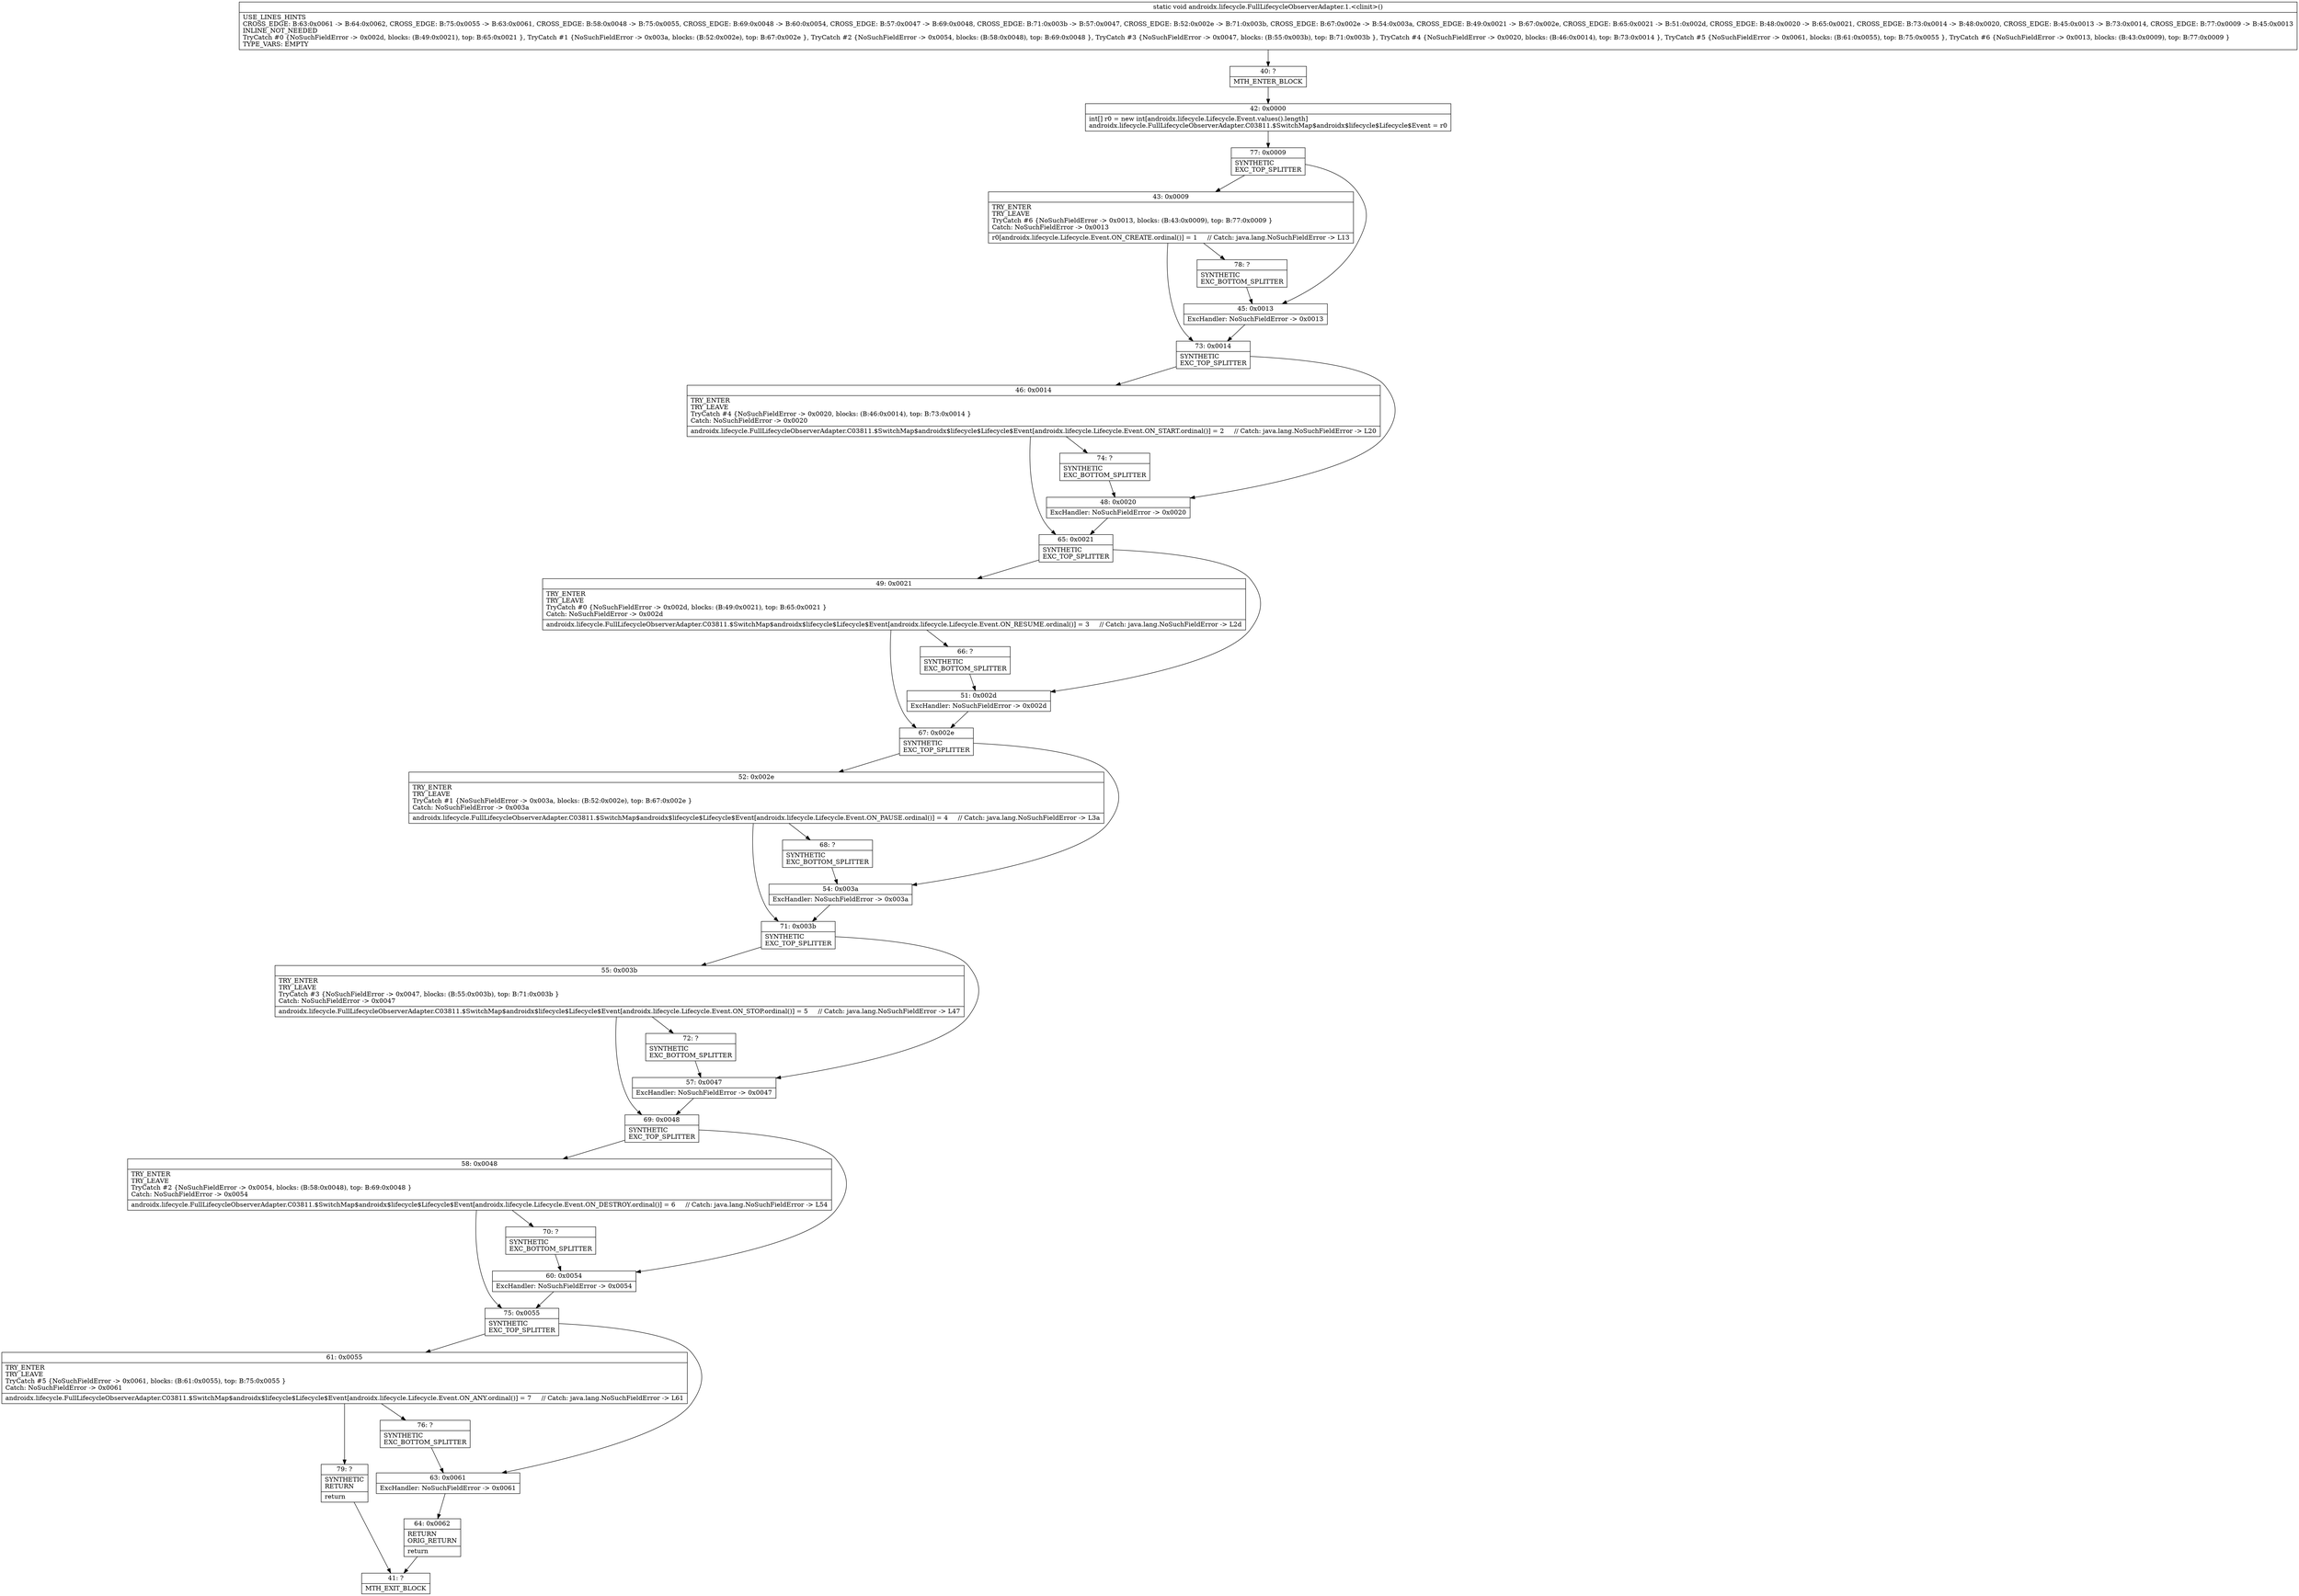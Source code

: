 digraph "CFG forandroidx.lifecycle.FullLifecycleObserverAdapter.1.\<clinit\>()V" {
Node_40 [shape=record,label="{40\:\ ?|MTH_ENTER_BLOCK\l}"];
Node_42 [shape=record,label="{42\:\ 0x0000|int[] r0 = new int[androidx.lifecycle.Lifecycle.Event.values().length]\landroidx.lifecycle.FullLifecycleObserverAdapter.C03811.$SwitchMap$androidx$lifecycle$Lifecycle$Event = r0\l}"];
Node_77 [shape=record,label="{77\:\ 0x0009|SYNTHETIC\lEXC_TOP_SPLITTER\l}"];
Node_43 [shape=record,label="{43\:\ 0x0009|TRY_ENTER\lTRY_LEAVE\lTryCatch #6 \{NoSuchFieldError \-\> 0x0013, blocks: (B:43:0x0009), top: B:77:0x0009 \}\lCatch: NoSuchFieldError \-\> 0x0013\l|r0[androidx.lifecycle.Lifecycle.Event.ON_CREATE.ordinal()] = 1     \/\/ Catch: java.lang.NoSuchFieldError \-\> L13\l}"];
Node_73 [shape=record,label="{73\:\ 0x0014|SYNTHETIC\lEXC_TOP_SPLITTER\l}"];
Node_46 [shape=record,label="{46\:\ 0x0014|TRY_ENTER\lTRY_LEAVE\lTryCatch #4 \{NoSuchFieldError \-\> 0x0020, blocks: (B:46:0x0014), top: B:73:0x0014 \}\lCatch: NoSuchFieldError \-\> 0x0020\l|androidx.lifecycle.FullLifecycleObserverAdapter.C03811.$SwitchMap$androidx$lifecycle$Lifecycle$Event[androidx.lifecycle.Lifecycle.Event.ON_START.ordinal()] = 2     \/\/ Catch: java.lang.NoSuchFieldError \-\> L20\l}"];
Node_65 [shape=record,label="{65\:\ 0x0021|SYNTHETIC\lEXC_TOP_SPLITTER\l}"];
Node_49 [shape=record,label="{49\:\ 0x0021|TRY_ENTER\lTRY_LEAVE\lTryCatch #0 \{NoSuchFieldError \-\> 0x002d, blocks: (B:49:0x0021), top: B:65:0x0021 \}\lCatch: NoSuchFieldError \-\> 0x002d\l|androidx.lifecycle.FullLifecycleObserverAdapter.C03811.$SwitchMap$androidx$lifecycle$Lifecycle$Event[androidx.lifecycle.Lifecycle.Event.ON_RESUME.ordinal()] = 3     \/\/ Catch: java.lang.NoSuchFieldError \-\> L2d\l}"];
Node_66 [shape=record,label="{66\:\ ?|SYNTHETIC\lEXC_BOTTOM_SPLITTER\l}"];
Node_67 [shape=record,label="{67\:\ 0x002e|SYNTHETIC\lEXC_TOP_SPLITTER\l}"];
Node_52 [shape=record,label="{52\:\ 0x002e|TRY_ENTER\lTRY_LEAVE\lTryCatch #1 \{NoSuchFieldError \-\> 0x003a, blocks: (B:52:0x002e), top: B:67:0x002e \}\lCatch: NoSuchFieldError \-\> 0x003a\l|androidx.lifecycle.FullLifecycleObserverAdapter.C03811.$SwitchMap$androidx$lifecycle$Lifecycle$Event[androidx.lifecycle.Lifecycle.Event.ON_PAUSE.ordinal()] = 4     \/\/ Catch: java.lang.NoSuchFieldError \-\> L3a\l}"];
Node_68 [shape=record,label="{68\:\ ?|SYNTHETIC\lEXC_BOTTOM_SPLITTER\l}"];
Node_71 [shape=record,label="{71\:\ 0x003b|SYNTHETIC\lEXC_TOP_SPLITTER\l}"];
Node_55 [shape=record,label="{55\:\ 0x003b|TRY_ENTER\lTRY_LEAVE\lTryCatch #3 \{NoSuchFieldError \-\> 0x0047, blocks: (B:55:0x003b), top: B:71:0x003b \}\lCatch: NoSuchFieldError \-\> 0x0047\l|androidx.lifecycle.FullLifecycleObserverAdapter.C03811.$SwitchMap$androidx$lifecycle$Lifecycle$Event[androidx.lifecycle.Lifecycle.Event.ON_STOP.ordinal()] = 5     \/\/ Catch: java.lang.NoSuchFieldError \-\> L47\l}"];
Node_69 [shape=record,label="{69\:\ 0x0048|SYNTHETIC\lEXC_TOP_SPLITTER\l}"];
Node_58 [shape=record,label="{58\:\ 0x0048|TRY_ENTER\lTRY_LEAVE\lTryCatch #2 \{NoSuchFieldError \-\> 0x0054, blocks: (B:58:0x0048), top: B:69:0x0048 \}\lCatch: NoSuchFieldError \-\> 0x0054\l|androidx.lifecycle.FullLifecycleObserverAdapter.C03811.$SwitchMap$androidx$lifecycle$Lifecycle$Event[androidx.lifecycle.Lifecycle.Event.ON_DESTROY.ordinal()] = 6     \/\/ Catch: java.lang.NoSuchFieldError \-\> L54\l}"];
Node_70 [shape=record,label="{70\:\ ?|SYNTHETIC\lEXC_BOTTOM_SPLITTER\l}"];
Node_75 [shape=record,label="{75\:\ 0x0055|SYNTHETIC\lEXC_TOP_SPLITTER\l}"];
Node_61 [shape=record,label="{61\:\ 0x0055|TRY_ENTER\lTRY_LEAVE\lTryCatch #5 \{NoSuchFieldError \-\> 0x0061, blocks: (B:61:0x0055), top: B:75:0x0055 \}\lCatch: NoSuchFieldError \-\> 0x0061\l|androidx.lifecycle.FullLifecycleObserverAdapter.C03811.$SwitchMap$androidx$lifecycle$Lifecycle$Event[androidx.lifecycle.Lifecycle.Event.ON_ANY.ordinal()] = 7     \/\/ Catch: java.lang.NoSuchFieldError \-\> L61\l}"];
Node_76 [shape=record,label="{76\:\ ?|SYNTHETIC\lEXC_BOTTOM_SPLITTER\l}"];
Node_79 [shape=record,label="{79\:\ ?|SYNTHETIC\lRETURN\l|return\l}"];
Node_41 [shape=record,label="{41\:\ ?|MTH_EXIT_BLOCK\l}"];
Node_63 [shape=record,label="{63\:\ 0x0061|ExcHandler: NoSuchFieldError \-\> 0x0061\l}"];
Node_64 [shape=record,label="{64\:\ 0x0062|RETURN\lORIG_RETURN\l|return\l}"];
Node_60 [shape=record,label="{60\:\ 0x0054|ExcHandler: NoSuchFieldError \-\> 0x0054\l}"];
Node_72 [shape=record,label="{72\:\ ?|SYNTHETIC\lEXC_BOTTOM_SPLITTER\l}"];
Node_57 [shape=record,label="{57\:\ 0x0047|ExcHandler: NoSuchFieldError \-\> 0x0047\l}"];
Node_54 [shape=record,label="{54\:\ 0x003a|ExcHandler: NoSuchFieldError \-\> 0x003a\l}"];
Node_51 [shape=record,label="{51\:\ 0x002d|ExcHandler: NoSuchFieldError \-\> 0x002d\l}"];
Node_74 [shape=record,label="{74\:\ ?|SYNTHETIC\lEXC_BOTTOM_SPLITTER\l}"];
Node_48 [shape=record,label="{48\:\ 0x0020|ExcHandler: NoSuchFieldError \-\> 0x0020\l}"];
Node_78 [shape=record,label="{78\:\ ?|SYNTHETIC\lEXC_BOTTOM_SPLITTER\l}"];
Node_45 [shape=record,label="{45\:\ 0x0013|ExcHandler: NoSuchFieldError \-\> 0x0013\l}"];
MethodNode[shape=record,label="{static void androidx.lifecycle.FullLifecycleObserverAdapter.1.\<clinit\>()  | USE_LINES_HINTS\lCROSS_EDGE: B:63:0x0061 \-\> B:64:0x0062, CROSS_EDGE: B:75:0x0055 \-\> B:63:0x0061, CROSS_EDGE: B:58:0x0048 \-\> B:75:0x0055, CROSS_EDGE: B:69:0x0048 \-\> B:60:0x0054, CROSS_EDGE: B:57:0x0047 \-\> B:69:0x0048, CROSS_EDGE: B:71:0x003b \-\> B:57:0x0047, CROSS_EDGE: B:52:0x002e \-\> B:71:0x003b, CROSS_EDGE: B:67:0x002e \-\> B:54:0x003a, CROSS_EDGE: B:49:0x0021 \-\> B:67:0x002e, CROSS_EDGE: B:65:0x0021 \-\> B:51:0x002d, CROSS_EDGE: B:48:0x0020 \-\> B:65:0x0021, CROSS_EDGE: B:73:0x0014 \-\> B:48:0x0020, CROSS_EDGE: B:45:0x0013 \-\> B:73:0x0014, CROSS_EDGE: B:77:0x0009 \-\> B:45:0x0013\lINLINE_NOT_NEEDED\lTryCatch #0 \{NoSuchFieldError \-\> 0x002d, blocks: (B:49:0x0021), top: B:65:0x0021 \}, TryCatch #1 \{NoSuchFieldError \-\> 0x003a, blocks: (B:52:0x002e), top: B:67:0x002e \}, TryCatch #2 \{NoSuchFieldError \-\> 0x0054, blocks: (B:58:0x0048), top: B:69:0x0048 \}, TryCatch #3 \{NoSuchFieldError \-\> 0x0047, blocks: (B:55:0x003b), top: B:71:0x003b \}, TryCatch #4 \{NoSuchFieldError \-\> 0x0020, blocks: (B:46:0x0014), top: B:73:0x0014 \}, TryCatch #5 \{NoSuchFieldError \-\> 0x0061, blocks: (B:61:0x0055), top: B:75:0x0055 \}, TryCatch #6 \{NoSuchFieldError \-\> 0x0013, blocks: (B:43:0x0009), top: B:77:0x0009 \}\lTYPE_VARS: EMPTY\l}"];
MethodNode -> Node_40;Node_40 -> Node_42;
Node_42 -> Node_77;
Node_77 -> Node_43;
Node_77 -> Node_45;
Node_43 -> Node_73;
Node_43 -> Node_78;
Node_73 -> Node_46;
Node_73 -> Node_48;
Node_46 -> Node_65;
Node_46 -> Node_74;
Node_65 -> Node_49;
Node_65 -> Node_51;
Node_49 -> Node_66;
Node_49 -> Node_67;
Node_66 -> Node_51;
Node_67 -> Node_52;
Node_67 -> Node_54;
Node_52 -> Node_68;
Node_52 -> Node_71;
Node_68 -> Node_54;
Node_71 -> Node_55;
Node_71 -> Node_57;
Node_55 -> Node_69;
Node_55 -> Node_72;
Node_69 -> Node_58;
Node_69 -> Node_60;
Node_58 -> Node_70;
Node_58 -> Node_75;
Node_70 -> Node_60;
Node_75 -> Node_61;
Node_75 -> Node_63;
Node_61 -> Node_76;
Node_61 -> Node_79;
Node_76 -> Node_63;
Node_79 -> Node_41;
Node_63 -> Node_64;
Node_64 -> Node_41;
Node_60 -> Node_75;
Node_72 -> Node_57;
Node_57 -> Node_69;
Node_54 -> Node_71;
Node_51 -> Node_67;
Node_74 -> Node_48;
Node_48 -> Node_65;
Node_78 -> Node_45;
Node_45 -> Node_73;
}

